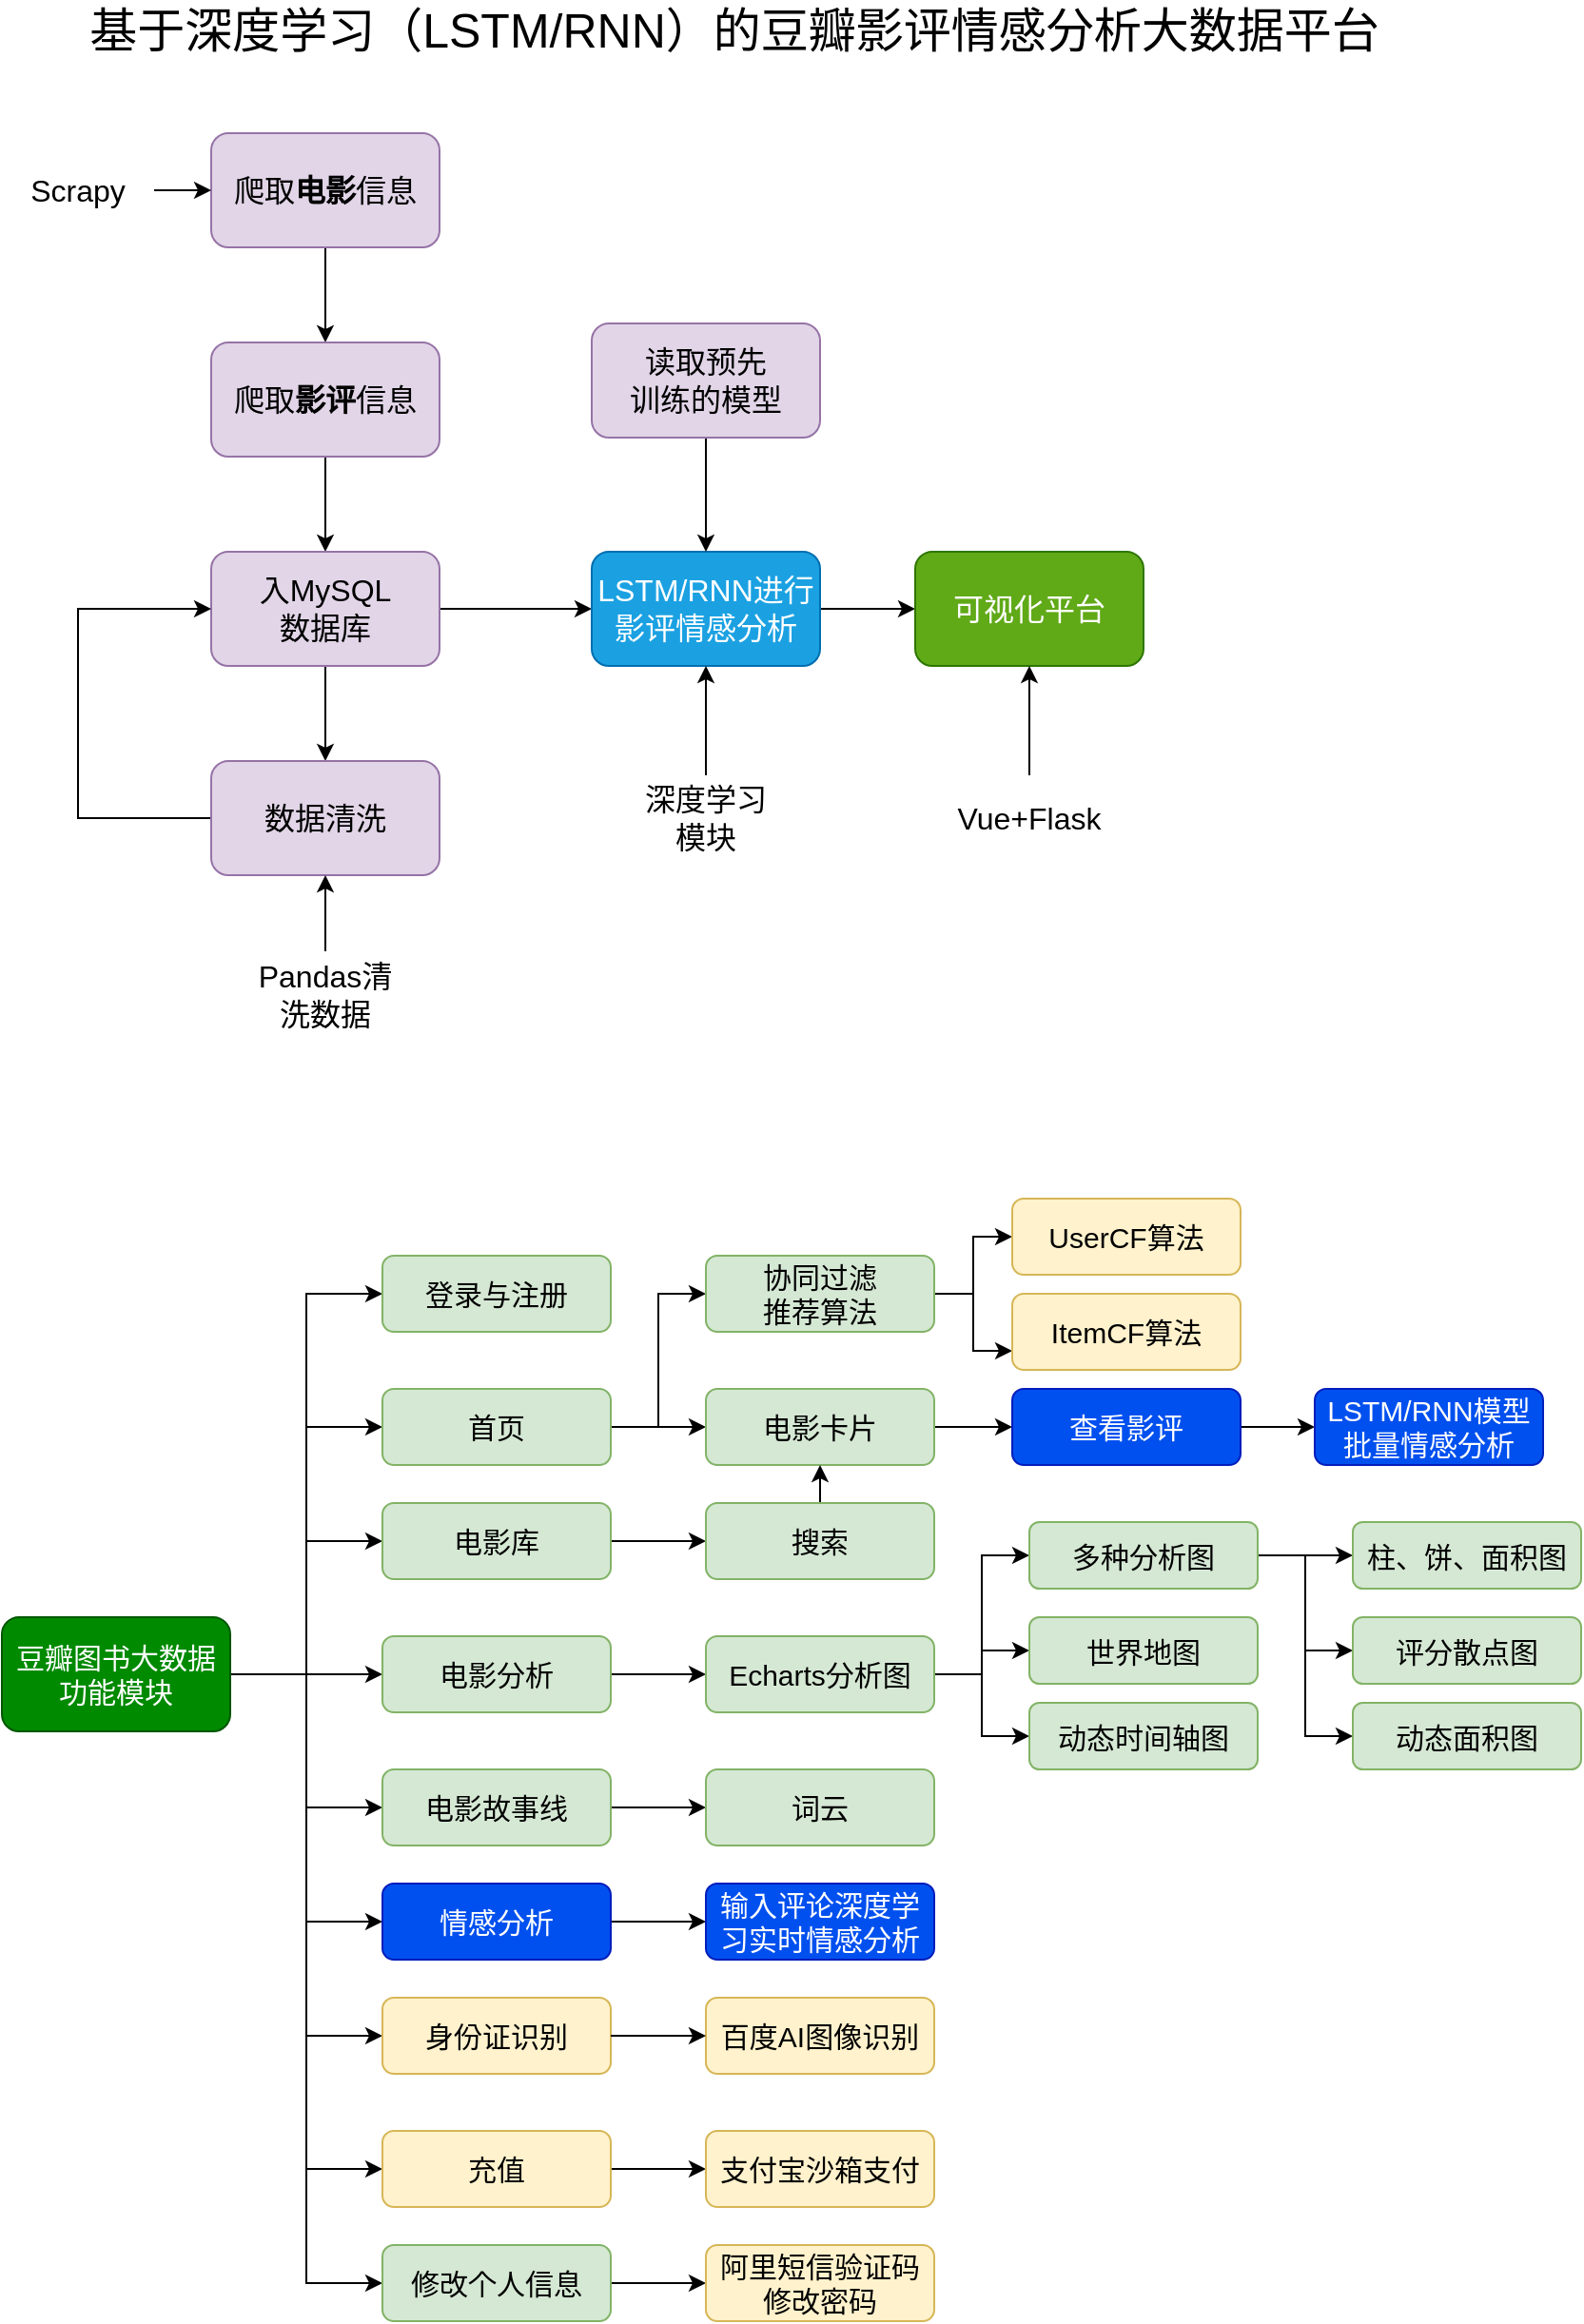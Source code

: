 <mxfile version="17.4.5" type="github">
  <diagram id="V2zGZrx1W2stLBBZ37LN" name="Page-1">
    <mxGraphModel dx="1422" dy="794" grid="1" gridSize="10" guides="1" tooltips="1" connect="1" arrows="1" fold="1" page="1" pageScale="1" pageWidth="827" pageHeight="1169" math="0" shadow="0">
      <root>
        <mxCell id="0" />
        <mxCell id="1" parent="0" />
        <mxCell id="ApELSlaMRQJvpLbUcIeK-8" style="edgeStyle=orthogonalEdgeStyle;rounded=0;orthogonalLoop=1;jettySize=auto;html=1;exitX=0.5;exitY=1;exitDx=0;exitDy=0;entryX=0.5;entryY=0;entryDx=0;entryDy=0;fontSize=16;" parent="1" source="ApELSlaMRQJvpLbUcIeK-1" target="ApELSlaMRQJvpLbUcIeK-2" edge="1">
          <mxGeometry relative="1" as="geometry" />
        </mxCell>
        <mxCell id="ApELSlaMRQJvpLbUcIeK-1" value="爬取&lt;b&gt;电影&lt;/b&gt;信息" style="rounded=1;whiteSpace=wrap;html=1;fillColor=#e1d5e7;strokeColor=#9673a6;fontSize=16;" parent="1" vertex="1">
          <mxGeometry x="120" y="90" width="120" height="60" as="geometry" />
        </mxCell>
        <mxCell id="ApELSlaMRQJvpLbUcIeK-10" style="edgeStyle=orthogonalEdgeStyle;rounded=0;orthogonalLoop=1;jettySize=auto;html=1;exitX=0.5;exitY=1;exitDx=0;exitDy=0;entryX=0.5;entryY=0;entryDx=0;entryDy=0;fontSize=16;" parent="1" source="ApELSlaMRQJvpLbUcIeK-2" target="ApELSlaMRQJvpLbUcIeK-9" edge="1">
          <mxGeometry relative="1" as="geometry" />
        </mxCell>
        <mxCell id="ApELSlaMRQJvpLbUcIeK-2" value="爬取&lt;b&gt;影评&lt;/b&gt;信息" style="rounded=1;whiteSpace=wrap;html=1;fillColor=#e1d5e7;strokeColor=#9673a6;fontSize=16;" parent="1" vertex="1">
          <mxGeometry x="120" y="200" width="120" height="60" as="geometry" />
        </mxCell>
        <mxCell id="ApELSlaMRQJvpLbUcIeK-16" style="edgeStyle=orthogonalEdgeStyle;rounded=0;orthogonalLoop=1;jettySize=auto;html=1;exitX=0.5;exitY=1;exitDx=0;exitDy=0;entryX=0.5;entryY=0;entryDx=0;entryDy=0;fontSize=16;" parent="1" source="ApELSlaMRQJvpLbUcIeK-9" target="ApELSlaMRQJvpLbUcIeK-11" edge="1">
          <mxGeometry relative="1" as="geometry" />
        </mxCell>
        <mxCell id="ApELSlaMRQJvpLbUcIeK-20" style="edgeStyle=orthogonalEdgeStyle;rounded=0;orthogonalLoop=1;jettySize=auto;html=1;exitX=1;exitY=0.5;exitDx=0;exitDy=0;entryX=0;entryY=0.5;entryDx=0;entryDy=0;fontSize=16;" parent="1" source="ApELSlaMRQJvpLbUcIeK-9" target="ApELSlaMRQJvpLbUcIeK-19" edge="1">
          <mxGeometry relative="1" as="geometry" />
        </mxCell>
        <mxCell id="ApELSlaMRQJvpLbUcIeK-9" value="入MySQL&lt;br&gt;数据库" style="rounded=1;whiteSpace=wrap;html=1;fillColor=#e1d5e7;strokeColor=#9673a6;fontSize=16;" parent="1" vertex="1">
          <mxGeometry x="120" y="310" width="120" height="60" as="geometry" />
        </mxCell>
        <mxCell id="ApELSlaMRQJvpLbUcIeK-18" style="edgeStyle=orthogonalEdgeStyle;rounded=0;orthogonalLoop=1;jettySize=auto;html=1;exitX=0;exitY=0.5;exitDx=0;exitDy=0;entryX=0;entryY=0.5;entryDx=0;entryDy=0;fontSize=16;" parent="1" source="ApELSlaMRQJvpLbUcIeK-11" target="ApELSlaMRQJvpLbUcIeK-9" edge="1">
          <mxGeometry relative="1" as="geometry">
            <Array as="points">
              <mxPoint x="50" y="450" />
              <mxPoint x="50" y="340" />
            </Array>
          </mxGeometry>
        </mxCell>
        <mxCell id="ApELSlaMRQJvpLbUcIeK-11" value="数据清洗" style="rounded=1;whiteSpace=wrap;html=1;fillColor=#e1d5e7;strokeColor=#9673a6;fontSize=16;" parent="1" vertex="1">
          <mxGeometry x="120" y="420" width="120" height="60" as="geometry" />
        </mxCell>
        <mxCell id="ApELSlaMRQJvpLbUcIeK-13" value="" style="edgeStyle=orthogonalEdgeStyle;rounded=0;orthogonalLoop=1;jettySize=auto;html=1;fontSize=16;" parent="1" source="ApELSlaMRQJvpLbUcIeK-12" target="ApELSlaMRQJvpLbUcIeK-11" edge="1">
          <mxGeometry relative="1" as="geometry" />
        </mxCell>
        <mxCell id="ApELSlaMRQJvpLbUcIeK-12" value="Pandas清洗数据" style="text;html=1;strokeColor=none;fillColor=none;align=center;verticalAlign=middle;whiteSpace=wrap;rounded=0;fontSize=16;" parent="1" vertex="1">
          <mxGeometry x="140" y="520" width="80" height="45" as="geometry" />
        </mxCell>
        <mxCell id="ApELSlaMRQJvpLbUcIeK-15" value="" style="edgeStyle=orthogonalEdgeStyle;rounded=0;orthogonalLoop=1;jettySize=auto;html=1;fontSize=16;" parent="1" source="ApELSlaMRQJvpLbUcIeK-14" target="ApELSlaMRQJvpLbUcIeK-1" edge="1">
          <mxGeometry relative="1" as="geometry" />
        </mxCell>
        <mxCell id="ApELSlaMRQJvpLbUcIeK-14" value="Scrapy" style="text;html=1;strokeColor=none;fillColor=none;align=center;verticalAlign=middle;whiteSpace=wrap;rounded=0;fontSize=16;" parent="1" vertex="1">
          <mxGeometry x="10" y="97.5" width="80" height="45" as="geometry" />
        </mxCell>
        <mxCell id="ApELSlaMRQJvpLbUcIeK-24" style="edgeStyle=orthogonalEdgeStyle;rounded=0;orthogonalLoop=1;jettySize=auto;html=1;exitX=1;exitY=0.5;exitDx=0;exitDy=0;entryX=0;entryY=0.5;entryDx=0;entryDy=0;fontSize=16;" parent="1" source="ApELSlaMRQJvpLbUcIeK-19" target="ApELSlaMRQJvpLbUcIeK-21" edge="1">
          <mxGeometry relative="1" as="geometry" />
        </mxCell>
        <mxCell id="ApELSlaMRQJvpLbUcIeK-19" value="LSTM/RNN进行影评情感分析" style="rounded=1;whiteSpace=wrap;html=1;fillColor=#1ba1e2;strokeColor=#006EAF;fontSize=16;fontColor=#ffffff;" parent="1" vertex="1">
          <mxGeometry x="320" y="310" width="120" height="60" as="geometry" />
        </mxCell>
        <mxCell id="ApELSlaMRQJvpLbUcIeK-21" value="可视化平台" style="rounded=1;whiteSpace=wrap;html=1;fillColor=#60a917;strokeColor=#2D7600;fontSize=16;fontColor=#ffffff;" parent="1" vertex="1">
          <mxGeometry x="490" y="310" width="120" height="60" as="geometry" />
        </mxCell>
        <mxCell id="ApELSlaMRQJvpLbUcIeK-23" style="edgeStyle=orthogonalEdgeStyle;rounded=0;orthogonalLoop=1;jettySize=auto;html=1;exitX=0.5;exitY=1;exitDx=0;exitDy=0;entryX=0.5;entryY=0;entryDx=0;entryDy=0;fontSize=16;" parent="1" source="ApELSlaMRQJvpLbUcIeK-22" target="ApELSlaMRQJvpLbUcIeK-19" edge="1">
          <mxGeometry relative="1" as="geometry" />
        </mxCell>
        <mxCell id="ApELSlaMRQJvpLbUcIeK-22" value="读取预先&lt;br&gt;训练的模型" style="rounded=1;whiteSpace=wrap;html=1;fillColor=#e1d5e7;strokeColor=#9673a6;fontSize=16;" parent="1" vertex="1">
          <mxGeometry x="320" y="190" width="120" height="60" as="geometry" />
        </mxCell>
        <mxCell id="ApELSlaMRQJvpLbUcIeK-25" value="基于深度学习（LSTM/RNN）的豆瓣影评情感分析大数据平台" style="text;html=1;strokeColor=none;fillColor=none;align=center;verticalAlign=middle;whiteSpace=wrap;rounded=0;fontSize=25;" parent="1" vertex="1">
          <mxGeometry x="30" y="20" width="730" height="30" as="geometry" />
        </mxCell>
        <mxCell id="ApELSlaMRQJvpLbUcIeK-27" value="" style="edgeStyle=orthogonalEdgeStyle;rounded=0;orthogonalLoop=1;jettySize=auto;html=1;fontSize=25;" parent="1" source="ApELSlaMRQJvpLbUcIeK-26" target="ApELSlaMRQJvpLbUcIeK-19" edge="1">
          <mxGeometry relative="1" as="geometry" />
        </mxCell>
        <mxCell id="ApELSlaMRQJvpLbUcIeK-26" value="深度学习模块" style="text;html=1;strokeColor=none;fillColor=none;align=center;verticalAlign=middle;whiteSpace=wrap;rounded=0;fontSize=16;" parent="1" vertex="1">
          <mxGeometry x="340" y="427.5" width="80" height="45" as="geometry" />
        </mxCell>
        <mxCell id="ApELSlaMRQJvpLbUcIeK-29" value="" style="edgeStyle=orthogonalEdgeStyle;rounded=0;orthogonalLoop=1;jettySize=auto;html=1;fontSize=25;" parent="1" source="ApELSlaMRQJvpLbUcIeK-28" target="ApELSlaMRQJvpLbUcIeK-21" edge="1">
          <mxGeometry relative="1" as="geometry" />
        </mxCell>
        <mxCell id="ApELSlaMRQJvpLbUcIeK-28" value="Vue+Flask" style="text;html=1;strokeColor=none;fillColor=none;align=center;verticalAlign=middle;whiteSpace=wrap;rounded=0;fontSize=16;" parent="1" vertex="1">
          <mxGeometry x="510" y="427.5" width="80" height="45" as="geometry" />
        </mxCell>
        <mxCell id="vfVgQjEAgglERbip78DY-22" style="edgeStyle=orthogonalEdgeStyle;rounded=0;orthogonalLoop=1;jettySize=auto;html=1;exitX=1;exitY=0.5;exitDx=0;exitDy=0;entryX=0;entryY=0.5;entryDx=0;entryDy=0;" parent="1" source="vfVgQjEAgglERbip78DY-31" target="vfVgQjEAgglERbip78DY-34" edge="1">
          <mxGeometry relative="1" as="geometry" />
        </mxCell>
        <mxCell id="vfVgQjEAgglERbip78DY-23" style="edgeStyle=orthogonalEdgeStyle;rounded=0;orthogonalLoop=1;jettySize=auto;html=1;exitX=1;exitY=0.5;exitDx=0;exitDy=0;entryX=0;entryY=0.5;entryDx=0;entryDy=0;" parent="1" source="vfVgQjEAgglERbip78DY-31" target="vfVgQjEAgglERbip78DY-33" edge="1">
          <mxGeometry relative="1" as="geometry" />
        </mxCell>
        <mxCell id="vfVgQjEAgglERbip78DY-24" style="edgeStyle=orthogonalEdgeStyle;rounded=0;orthogonalLoop=1;jettySize=auto;html=1;exitX=1;exitY=0.5;exitDx=0;exitDy=0;entryX=0;entryY=0.5;entryDx=0;entryDy=0;" parent="1" source="vfVgQjEAgglERbip78DY-31" target="vfVgQjEAgglERbip78DY-36" edge="1">
          <mxGeometry relative="1" as="geometry" />
        </mxCell>
        <mxCell id="vfVgQjEAgglERbip78DY-25" style="edgeStyle=orthogonalEdgeStyle;rounded=0;orthogonalLoop=1;jettySize=auto;html=1;exitX=1;exitY=0.5;exitDx=0;exitDy=0;entryX=0;entryY=0.5;entryDx=0;entryDy=0;" parent="1" source="vfVgQjEAgglERbip78DY-31" target="vfVgQjEAgglERbip78DY-40" edge="1">
          <mxGeometry relative="1" as="geometry" />
        </mxCell>
        <mxCell id="vfVgQjEAgglERbip78DY-26" style="edgeStyle=orthogonalEdgeStyle;rounded=0;orthogonalLoop=1;jettySize=auto;html=1;exitX=1;exitY=0.5;exitDx=0;exitDy=0;entryX=0;entryY=0.5;entryDx=0;entryDy=0;" parent="1" source="vfVgQjEAgglERbip78DY-31" target="vfVgQjEAgglERbip78DY-41" edge="1">
          <mxGeometry relative="1" as="geometry" />
        </mxCell>
        <mxCell id="vfVgQjEAgglERbip78DY-27" style="edgeStyle=orthogonalEdgeStyle;rounded=0;orthogonalLoop=1;jettySize=auto;html=1;exitX=1;exitY=0.5;exitDx=0;exitDy=0;entryX=0;entryY=0.5;entryDx=0;entryDy=0;" parent="1" source="vfVgQjEAgglERbip78DY-31" target="vfVgQjEAgglERbip78DY-46" edge="1">
          <mxGeometry relative="1" as="geometry" />
        </mxCell>
        <mxCell id="vfVgQjEAgglERbip78DY-28" style="edgeStyle=orthogonalEdgeStyle;rounded=0;orthogonalLoop=1;jettySize=auto;html=1;exitX=1;exitY=0.5;exitDx=0;exitDy=0;entryX=0;entryY=0.5;entryDx=0;entryDy=0;" parent="1" source="vfVgQjEAgglERbip78DY-31" target="vfVgQjEAgglERbip78DY-53" edge="1">
          <mxGeometry relative="1" as="geometry" />
        </mxCell>
        <mxCell id="vfVgQjEAgglERbip78DY-29" style="edgeStyle=orthogonalEdgeStyle;rounded=0;orthogonalLoop=1;jettySize=auto;html=1;exitX=1;exitY=0.5;exitDx=0;exitDy=0;entryX=0;entryY=0.5;entryDx=0;entryDy=0;" parent="1" source="vfVgQjEAgglERbip78DY-31" target="vfVgQjEAgglERbip78DY-57" edge="1">
          <mxGeometry relative="1" as="geometry" />
        </mxCell>
        <mxCell id="vfVgQjEAgglERbip78DY-30" style="edgeStyle=orthogonalEdgeStyle;rounded=0;orthogonalLoop=1;jettySize=auto;html=1;exitX=1;exitY=0.5;exitDx=0;exitDy=0;entryX=0;entryY=0.5;entryDx=0;entryDy=0;fontSize=15;" parent="1" source="vfVgQjEAgglERbip78DY-31" target="vfVgQjEAgglERbip78DY-63" edge="1">
          <mxGeometry relative="1" as="geometry" />
        </mxCell>
        <mxCell id="vfVgQjEAgglERbip78DY-31" value="豆瓣图书大数据&lt;br&gt;功能模块" style="rounded=1;whiteSpace=wrap;html=1;fontSize=15;fillColor=#008a00;strokeColor=#005700;fontColor=#ffffff;" parent="1" vertex="1">
          <mxGeometry x="10" y="870" width="120" height="60" as="geometry" />
        </mxCell>
        <mxCell id="vfVgQjEAgglERbip78DY-32" style="edgeStyle=orthogonalEdgeStyle;rounded=0;orthogonalLoop=1;jettySize=auto;html=1;exitX=1;exitY=0.5;exitDx=0;exitDy=0;entryX=0;entryY=0.5;entryDx=0;entryDy=0;" parent="1" source="vfVgQjEAgglERbip78DY-33" target="vfVgQjEAgglERbip78DY-38" edge="1">
          <mxGeometry relative="1" as="geometry" />
        </mxCell>
        <mxCell id="vfVgQjEAgglERbip78DY-70" style="edgeStyle=orthogonalEdgeStyle;rounded=0;orthogonalLoop=1;jettySize=auto;html=1;exitX=1;exitY=0.5;exitDx=0;exitDy=0;entryX=0;entryY=0.5;entryDx=0;entryDy=0;" parent="1" source="vfVgQjEAgglERbip78DY-33" target="vfVgQjEAgglERbip78DY-49" edge="1">
          <mxGeometry relative="1" as="geometry" />
        </mxCell>
        <mxCell id="vfVgQjEAgglERbip78DY-33" value="首页" style="rounded=1;whiteSpace=wrap;html=1;fontSize=15;fillColor=#d5e8d4;strokeColor=#82b366;" parent="1" vertex="1">
          <mxGeometry x="210" y="750" width="120" height="40" as="geometry" />
        </mxCell>
        <mxCell id="vfVgQjEAgglERbip78DY-34" value="登录与注册" style="rounded=1;whiteSpace=wrap;html=1;fontSize=15;fillColor=#d5e8d4;strokeColor=#82b366;" parent="1" vertex="1">
          <mxGeometry x="210" y="680" width="120" height="40" as="geometry" />
        </mxCell>
        <mxCell id="vfVgQjEAgglERbip78DY-35" style="edgeStyle=orthogonalEdgeStyle;rounded=0;orthogonalLoop=1;jettySize=auto;html=1;exitX=1;exitY=0.5;exitDx=0;exitDy=0;entryX=0;entryY=0.5;entryDx=0;entryDy=0;" parent="1" source="vfVgQjEAgglERbip78DY-36" target="vfVgQjEAgglERbip78DY-44" edge="1">
          <mxGeometry relative="1" as="geometry" />
        </mxCell>
        <mxCell id="vfVgQjEAgglERbip78DY-36" value="电影分析" style="rounded=1;whiteSpace=wrap;html=1;fontSize=15;fillColor=#d5e8d4;strokeColor=#82b366;" parent="1" vertex="1">
          <mxGeometry x="210" y="880" width="120" height="40" as="geometry" />
        </mxCell>
        <mxCell id="vfVgQjEAgglERbip78DY-37" style="edgeStyle=orthogonalEdgeStyle;rounded=0;orthogonalLoop=1;jettySize=auto;html=1;exitX=1;exitY=0.5;exitDx=0;exitDy=0;entryX=0;entryY=0.5;entryDx=0;entryDy=0;" parent="1" source="vfVgQjEAgglERbip78DY-38" target="vfVgQjEAgglERbip78DY-59" edge="1">
          <mxGeometry relative="1" as="geometry" />
        </mxCell>
        <mxCell id="vfVgQjEAgglERbip78DY-38" value="电影卡片" style="rounded=1;whiteSpace=wrap;html=1;fontSize=15;fillColor=#d5e8d4;strokeColor=#82b366;" parent="1" vertex="1">
          <mxGeometry x="380" y="750" width="120" height="40" as="geometry" />
        </mxCell>
        <mxCell id="vfVgQjEAgglERbip78DY-39" style="edgeStyle=orthogonalEdgeStyle;rounded=0;orthogonalLoop=1;jettySize=auto;html=1;exitX=1;exitY=0.5;exitDx=0;exitDy=0;entryX=0;entryY=0.5;entryDx=0;entryDy=0;" parent="1" source="vfVgQjEAgglERbip78DY-40" target="vfVgQjEAgglERbip78DY-42" edge="1">
          <mxGeometry relative="1" as="geometry" />
        </mxCell>
        <mxCell id="vfVgQjEAgglERbip78DY-40" value="电影故事线" style="rounded=1;whiteSpace=wrap;html=1;fontSize=15;fillColor=#d5e8d4;strokeColor=#82b366;" parent="1" vertex="1">
          <mxGeometry x="210" y="950" width="120" height="40" as="geometry" />
        </mxCell>
        <mxCell id="vfVgQjEAgglERbip78DY-41" value="身份证识别" style="rounded=1;whiteSpace=wrap;html=1;fontSize=15;fillColor=#fff2cc;strokeColor=#d6b656;" parent="1" vertex="1">
          <mxGeometry x="210" y="1070" width="120" height="40" as="geometry" />
        </mxCell>
        <mxCell id="vfVgQjEAgglERbip78DY-42" value="词云" style="rounded=1;whiteSpace=wrap;html=1;fontSize=15;fillColor=#d5e8d4;strokeColor=#82b366;" parent="1" vertex="1">
          <mxGeometry x="380" y="950" width="120" height="40" as="geometry" />
        </mxCell>
        <mxCell id="vfVgQjEAgglERbip78DY-43" style="edgeStyle=orthogonalEdgeStyle;rounded=0;orthogonalLoop=1;jettySize=auto;html=1;exitX=1;exitY=0.5;exitDx=0;exitDy=0;entryX=0;entryY=0.5;entryDx=0;entryDy=0;" parent="1" source="vfVgQjEAgglERbip78DY-44" target="vfVgQjEAgglERbip78DY-60" edge="1">
          <mxGeometry relative="1" as="geometry" />
        </mxCell>
        <mxCell id="vfVgQjEAgglERbip78DY-74" style="edgeStyle=orthogonalEdgeStyle;rounded=0;orthogonalLoop=1;jettySize=auto;html=1;exitX=1;exitY=0.5;exitDx=0;exitDy=0;entryX=0;entryY=0.5;entryDx=0;entryDy=0;" parent="1" source="vfVgQjEAgglERbip78DY-44" target="vfVgQjEAgglERbip78DY-71" edge="1">
          <mxGeometry relative="1" as="geometry" />
        </mxCell>
        <mxCell id="vfVgQjEAgglERbip78DY-75" style="edgeStyle=orthogonalEdgeStyle;rounded=0;orthogonalLoop=1;jettySize=auto;html=1;exitX=1;exitY=0.5;exitDx=0;exitDy=0;entryX=0;entryY=0.5;entryDx=0;entryDy=0;" parent="1" source="vfVgQjEAgglERbip78DY-44" target="vfVgQjEAgglERbip78DY-72" edge="1">
          <mxGeometry relative="1" as="geometry" />
        </mxCell>
        <mxCell id="vfVgQjEAgglERbip78DY-44" value="Echarts分析图" style="rounded=1;whiteSpace=wrap;html=1;fontSize=15;fillColor=#d5e8d4;strokeColor=#82b366;" parent="1" vertex="1">
          <mxGeometry x="380" y="880" width="120" height="40" as="geometry" />
        </mxCell>
        <mxCell id="vfVgQjEAgglERbip78DY-68" style="edgeStyle=orthogonalEdgeStyle;rounded=0;orthogonalLoop=1;jettySize=auto;html=1;exitX=1;exitY=0.5;exitDx=0;exitDy=0;entryX=0;entryY=0.5;entryDx=0;entryDy=0;" parent="1" source="vfVgQjEAgglERbip78DY-46" target="vfVgQjEAgglERbip78DY-67" edge="1">
          <mxGeometry relative="1" as="geometry" />
        </mxCell>
        <mxCell id="vfVgQjEAgglERbip78DY-46" value="电影库" style="rounded=1;whiteSpace=wrap;html=1;fontSize=15;fillColor=#d5e8d4;strokeColor=#82b366;" parent="1" vertex="1">
          <mxGeometry x="210" y="810" width="120" height="40" as="geometry" />
        </mxCell>
        <mxCell id="vfVgQjEAgglERbip78DY-47" style="edgeStyle=orthogonalEdgeStyle;rounded=0;orthogonalLoop=1;jettySize=auto;html=1;exitX=1;exitY=0.5;exitDx=0;exitDy=0;entryX=0;entryY=0.5;entryDx=0;entryDy=0;" parent="1" source="vfVgQjEAgglERbip78DY-49" target="vfVgQjEAgglERbip78DY-54" edge="1">
          <mxGeometry relative="1" as="geometry" />
        </mxCell>
        <mxCell id="vfVgQjEAgglERbip78DY-48" style="edgeStyle=orthogonalEdgeStyle;rounded=0;orthogonalLoop=1;jettySize=auto;html=1;exitX=1;exitY=0.5;exitDx=0;exitDy=0;entryX=0;entryY=0.75;entryDx=0;entryDy=0;" parent="1" source="vfVgQjEAgglERbip78DY-49" target="vfVgQjEAgglERbip78DY-55" edge="1">
          <mxGeometry relative="1" as="geometry" />
        </mxCell>
        <mxCell id="vfVgQjEAgglERbip78DY-49" value="协同过滤&lt;br&gt;推荐算法" style="rounded=1;whiteSpace=wrap;html=1;fontSize=15;fillColor=#d5e8d4;strokeColor=#82b366;" parent="1" vertex="1">
          <mxGeometry x="380" y="680" width="120" height="40" as="geometry" />
        </mxCell>
        <mxCell id="vfVgQjEAgglERbip78DY-50" value="百度AI图像识别" style="rounded=1;whiteSpace=wrap;html=1;fontSize=15;fillColor=#fff2cc;strokeColor=#d6b656;" parent="1" vertex="1">
          <mxGeometry x="380" y="1070" width="120" height="40" as="geometry" />
        </mxCell>
        <mxCell id="vfVgQjEAgglERbip78DY-51" style="edgeStyle=orthogonalEdgeStyle;rounded=0;orthogonalLoop=1;jettySize=auto;html=1;exitX=1;exitY=0.5;exitDx=0;exitDy=0;" parent="1" source="vfVgQjEAgglERbip78DY-41" edge="1">
          <mxGeometry relative="1" as="geometry">
            <mxPoint x="340" y="1030" as="sourcePoint" />
            <mxPoint x="380" y="1090" as="targetPoint" />
          </mxGeometry>
        </mxCell>
        <mxCell id="vfVgQjEAgglERbip78DY-52" style="edgeStyle=orthogonalEdgeStyle;rounded=0;orthogonalLoop=1;jettySize=auto;html=1;exitX=1;exitY=0.5;exitDx=0;exitDy=0;entryX=0;entryY=0.5;entryDx=0;entryDy=0;" parent="1" source="vfVgQjEAgglERbip78DY-53" target="vfVgQjEAgglERbip78DY-61" edge="1">
          <mxGeometry relative="1" as="geometry" />
        </mxCell>
        <mxCell id="vfVgQjEAgglERbip78DY-53" value="修改个人信息" style="rounded=1;whiteSpace=wrap;html=1;fontSize=15;fillColor=#d5e8d4;strokeColor=#82b366;" parent="1" vertex="1">
          <mxGeometry x="210" y="1200" width="120" height="40" as="geometry" />
        </mxCell>
        <mxCell id="vfVgQjEAgglERbip78DY-54" value="UserCF算法" style="rounded=1;whiteSpace=wrap;html=1;fontSize=15;fillColor=#fff2cc;strokeColor=#d6b656;" parent="1" vertex="1">
          <mxGeometry x="541" y="650" width="120" height="40" as="geometry" />
        </mxCell>
        <mxCell id="vfVgQjEAgglERbip78DY-55" value="ItemCF算法" style="rounded=1;whiteSpace=wrap;html=1;fontSize=15;fillColor=#fff2cc;strokeColor=#d6b656;" parent="1" vertex="1">
          <mxGeometry x="541" y="700" width="120" height="40" as="geometry" />
        </mxCell>
        <mxCell id="vfVgQjEAgglERbip78DY-56" style="edgeStyle=orthogonalEdgeStyle;rounded=0;orthogonalLoop=1;jettySize=auto;html=1;exitX=1;exitY=0.5;exitDx=0;exitDy=0;entryX=0;entryY=0.5;entryDx=0;entryDy=0;" parent="1" source="vfVgQjEAgglERbip78DY-57" target="vfVgQjEAgglERbip78DY-58" edge="1">
          <mxGeometry relative="1" as="geometry" />
        </mxCell>
        <mxCell id="vfVgQjEAgglERbip78DY-57" value="充值" style="rounded=1;whiteSpace=wrap;html=1;fontSize=15;fillColor=#fff2cc;strokeColor=#d6b656;" parent="1" vertex="1">
          <mxGeometry x="210" y="1140" width="120" height="40" as="geometry" />
        </mxCell>
        <mxCell id="vfVgQjEAgglERbip78DY-58" value="支付宝沙箱支付" style="rounded=1;whiteSpace=wrap;html=1;fontSize=15;fillColor=#fff2cc;strokeColor=#d6b656;" parent="1" vertex="1">
          <mxGeometry x="380" y="1140" width="120" height="40" as="geometry" />
        </mxCell>
        <mxCell id="vfVgQjEAgglERbip78DY-66" value="" style="edgeStyle=orthogonalEdgeStyle;rounded=0;orthogonalLoop=1;jettySize=auto;html=1;" parent="1" source="vfVgQjEAgglERbip78DY-59" target="vfVgQjEAgglERbip78DY-65" edge="1">
          <mxGeometry relative="1" as="geometry" />
        </mxCell>
        <mxCell id="vfVgQjEAgglERbip78DY-59" value="查看影评" style="rounded=1;whiteSpace=wrap;html=1;fontSize=15;fillColor=#0050ef;strokeColor=#001DBC;fontColor=#ffffff;" parent="1" vertex="1">
          <mxGeometry x="541" y="750" width="120" height="40" as="geometry" />
        </mxCell>
        <mxCell id="vfVgQjEAgglERbip78DY-80" style="edgeStyle=orthogonalEdgeStyle;rounded=0;orthogonalLoop=1;jettySize=auto;html=1;exitX=1;exitY=0.5;exitDx=0;exitDy=0;entryX=0;entryY=0.5;entryDx=0;entryDy=0;" parent="1" source="vfVgQjEAgglERbip78DY-60" target="vfVgQjEAgglERbip78DY-76" edge="1">
          <mxGeometry relative="1" as="geometry" />
        </mxCell>
        <mxCell id="vfVgQjEAgglERbip78DY-81" style="edgeStyle=orthogonalEdgeStyle;rounded=0;orthogonalLoop=1;jettySize=auto;html=1;exitX=1;exitY=0.5;exitDx=0;exitDy=0;entryX=0;entryY=0.5;entryDx=0;entryDy=0;" parent="1" source="vfVgQjEAgglERbip78DY-60" target="vfVgQjEAgglERbip78DY-77" edge="1">
          <mxGeometry relative="1" as="geometry" />
        </mxCell>
        <mxCell id="vfVgQjEAgglERbip78DY-82" style="edgeStyle=orthogonalEdgeStyle;rounded=0;orthogonalLoop=1;jettySize=auto;html=1;exitX=1;exitY=0.5;exitDx=0;exitDy=0;entryX=0;entryY=0.5;entryDx=0;entryDy=0;" parent="1" source="vfVgQjEAgglERbip78DY-60" target="vfVgQjEAgglERbip78DY-78" edge="1">
          <mxGeometry relative="1" as="geometry" />
        </mxCell>
        <mxCell id="vfVgQjEAgglERbip78DY-60" value="多种分析图" style="rounded=1;whiteSpace=wrap;html=1;fontSize=15;fillColor=#d5e8d4;strokeColor=#82b366;" parent="1" vertex="1">
          <mxGeometry x="550" y="820" width="120" height="35" as="geometry" />
        </mxCell>
        <mxCell id="vfVgQjEAgglERbip78DY-61" value="阿里短信验证码修改密码" style="rounded=1;whiteSpace=wrap;html=1;fontSize=15;fillColor=#fff2cc;strokeColor=#d6b656;" parent="1" vertex="1">
          <mxGeometry x="380" y="1200" width="120" height="40" as="geometry" />
        </mxCell>
        <mxCell id="vfVgQjEAgglERbip78DY-62" style="edgeStyle=orthogonalEdgeStyle;rounded=0;orthogonalLoop=1;jettySize=auto;html=1;exitX=1;exitY=0.5;exitDx=0;exitDy=0;entryX=0;entryY=0.5;entryDx=0;entryDy=0;fontSize=15;" parent="1" source="vfVgQjEAgglERbip78DY-63" target="vfVgQjEAgglERbip78DY-64" edge="1">
          <mxGeometry relative="1" as="geometry" />
        </mxCell>
        <mxCell id="vfVgQjEAgglERbip78DY-63" value="情感分析" style="rounded=1;whiteSpace=wrap;html=1;fontSize=15;fillColor=#0050ef;strokeColor=#001DBC;fontColor=#ffffff;" parent="1" vertex="1">
          <mxGeometry x="210" y="1010" width="120" height="40" as="geometry" />
        </mxCell>
        <mxCell id="vfVgQjEAgglERbip78DY-64" value="输入评论深度学习实时情感分析" style="rounded=1;whiteSpace=wrap;html=1;fontSize=15;fillColor=#0050ef;strokeColor=#001DBC;fontColor=#ffffff;" parent="1" vertex="1">
          <mxGeometry x="380" y="1010" width="120" height="40" as="geometry" />
        </mxCell>
        <mxCell id="vfVgQjEAgglERbip78DY-65" value="LSTM/RNN模型&lt;br&gt;批量情感分析" style="rounded=1;whiteSpace=wrap;html=1;fontSize=15;fillColor=#0050ef;strokeColor=#001DBC;fontColor=#ffffff;" parent="1" vertex="1">
          <mxGeometry x="700" y="750" width="120" height="40" as="geometry" />
        </mxCell>
        <mxCell id="vfVgQjEAgglERbip78DY-69" style="edgeStyle=orthogonalEdgeStyle;rounded=0;orthogonalLoop=1;jettySize=auto;html=1;exitX=0.5;exitY=0;exitDx=0;exitDy=0;entryX=0.5;entryY=1;entryDx=0;entryDy=0;" parent="1" source="vfVgQjEAgglERbip78DY-67" target="vfVgQjEAgglERbip78DY-38" edge="1">
          <mxGeometry relative="1" as="geometry" />
        </mxCell>
        <mxCell id="vfVgQjEAgglERbip78DY-67" value="搜索" style="rounded=1;whiteSpace=wrap;html=1;fontSize=15;fillColor=#d5e8d4;strokeColor=#82b366;" parent="1" vertex="1">
          <mxGeometry x="380" y="810" width="120" height="40" as="geometry" />
        </mxCell>
        <mxCell id="vfVgQjEAgglERbip78DY-71" value="世界地图" style="rounded=1;whiteSpace=wrap;html=1;fontSize=15;fillColor=#d5e8d4;strokeColor=#82b366;" parent="1" vertex="1">
          <mxGeometry x="550" y="870" width="120" height="35" as="geometry" />
        </mxCell>
        <mxCell id="vfVgQjEAgglERbip78DY-72" value="动态时间轴图" style="rounded=1;whiteSpace=wrap;html=1;fontSize=15;fillColor=#d5e8d4;strokeColor=#82b366;" parent="1" vertex="1">
          <mxGeometry x="550" y="915" width="120" height="35" as="geometry" />
        </mxCell>
        <mxCell id="vfVgQjEAgglERbip78DY-76" value="柱、饼、面积图" style="rounded=1;whiteSpace=wrap;html=1;fontSize=15;fillColor=#d5e8d4;strokeColor=#82b366;" parent="1" vertex="1">
          <mxGeometry x="720" y="820" width="120" height="35" as="geometry" />
        </mxCell>
        <mxCell id="vfVgQjEAgglERbip78DY-77" value="评分散点图" style="rounded=1;whiteSpace=wrap;html=1;fontSize=15;fillColor=#d5e8d4;strokeColor=#82b366;" parent="1" vertex="1">
          <mxGeometry x="720" y="870" width="120" height="35" as="geometry" />
        </mxCell>
        <mxCell id="vfVgQjEAgglERbip78DY-78" value="动态面积图" style="rounded=1;whiteSpace=wrap;html=1;fontSize=15;fillColor=#d5e8d4;strokeColor=#82b366;" parent="1" vertex="1">
          <mxGeometry x="720" y="915" width="120" height="35" as="geometry" />
        </mxCell>
      </root>
    </mxGraphModel>
  </diagram>
</mxfile>
